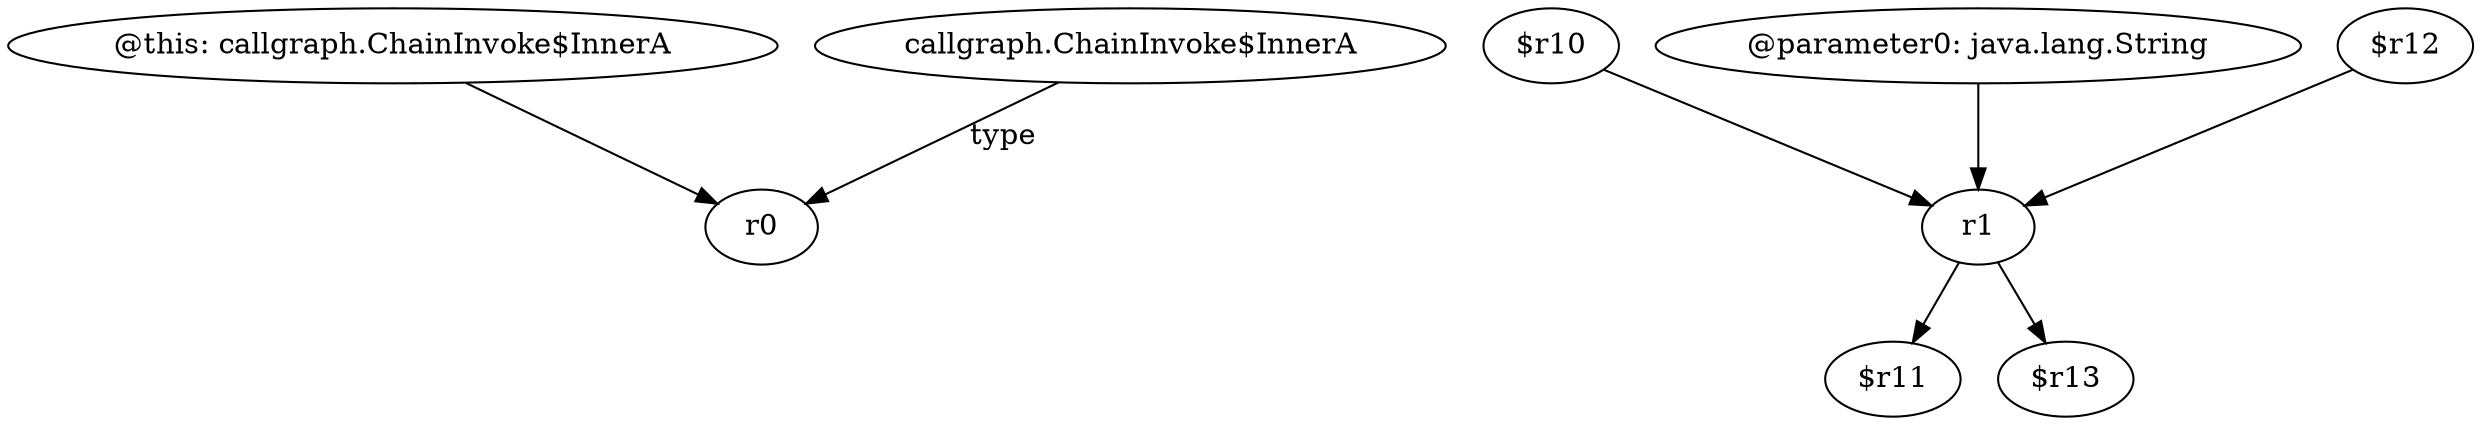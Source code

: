 digraph g {
0[label="@this: callgraph.ChainInvoke$InnerA"]
1[label="r0"]
0->1[label=""]
2[label="r1"]
3[label="$r11"]
2->3[label=""]
4[label="$r13"]
2->4[label=""]
5[label="callgraph.ChainInvoke$InnerA"]
5->1[label="type"]
6[label="$r10"]
6->2[label=""]
7[label="@parameter0: java.lang.String"]
7->2[label=""]
8[label="$r12"]
8->2[label=""]
}
